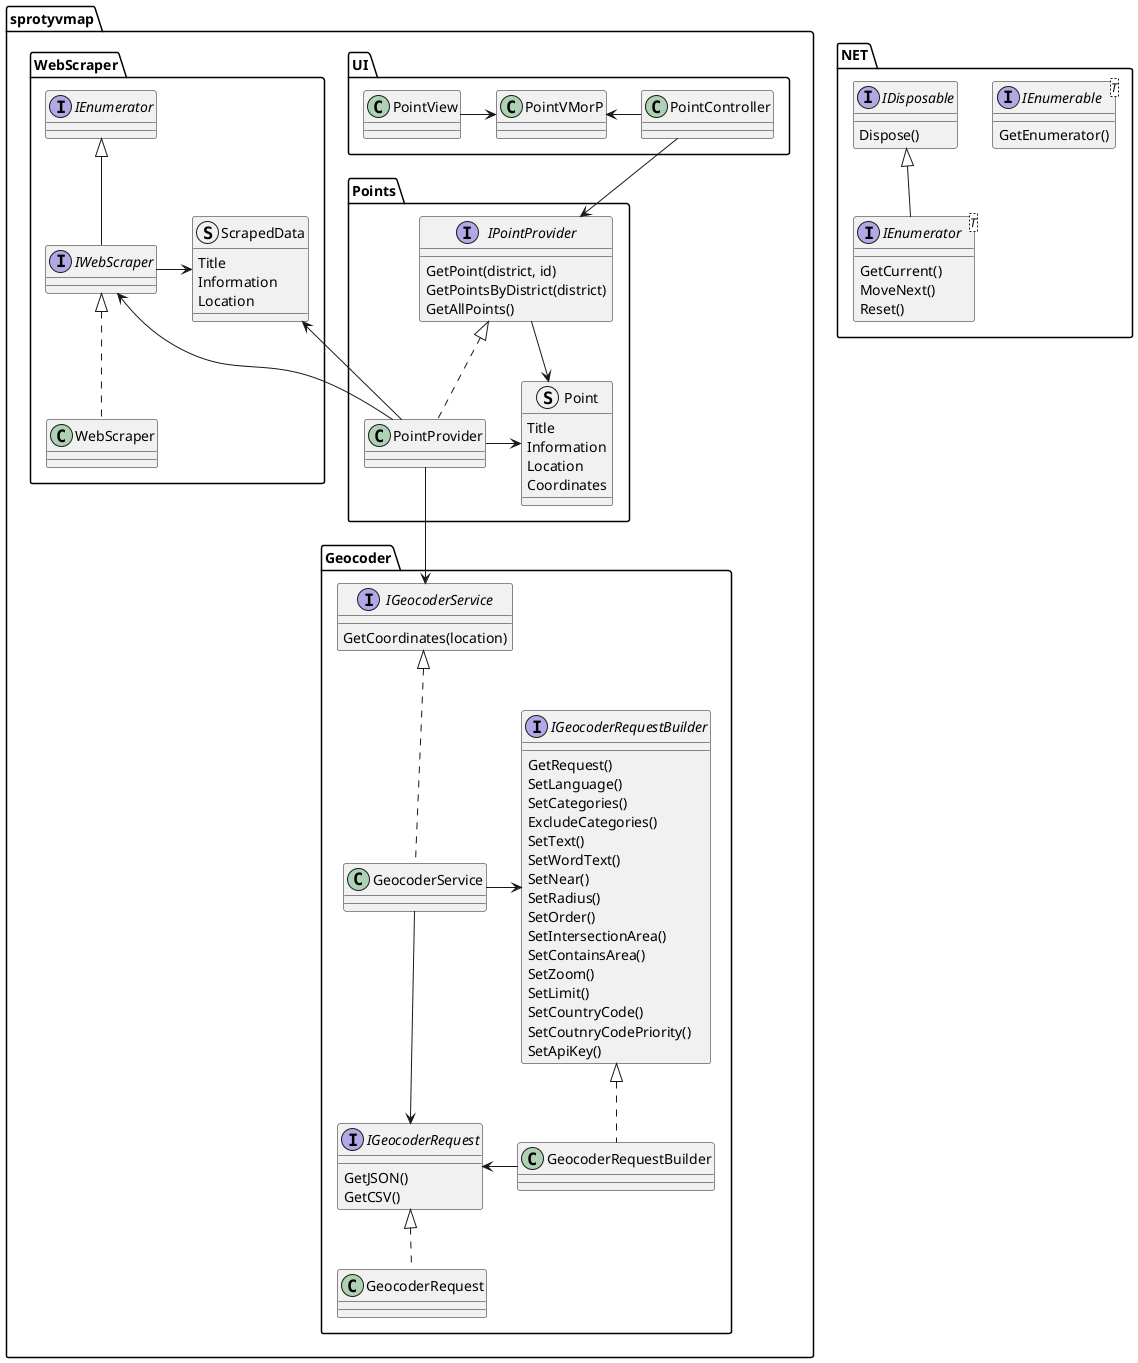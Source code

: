 @startuml sprotyvmap
package sprotyvmap.Points
{
    interface IPointProvider {
        GetPoint(district, id)
        GetPointsByDistrict(district)
        GetAllPoints()
    }
    struct Point {
        {field} Title
        Information
        Location
        Coordinates
    }
    IPointProvider -> Point
    class PointProvider implements IPointProvider
    PointProvider -> Point
}
package sprotyvmap.UI
{
    PointController --> IPointProvider
    PointVMorP <- PointController
    PointView -> PointVMorP
}
package .NET
{
    interface IEnumerable<T>
    {
        GetEnumerator()
    }
    interface IEnumerator<T> implements IDisposable
    {
        GetCurrent()
        MoveNext()
        Reset()
    }
    interface IDisposable {
        Dispose()
    }
}
package sprotyvmap.WebScraper
{
    struct ScrapedData {
        {field}Title
        Information
        Location
    }
    ScrapedData <-- PointProvider
    IWebScraper <- PointProvider
    IWebScraper -> ScrapedData
    interface IWebScraper implements IEnumerator
    class WebScraper implements IWebScraper
}

package sprotyvmap.Geocoder
{
    interface IGeocoderService{
        GetCoordinates(location)
    }
    interface IGeocoderRequestBuilder{
        GetRequest()
        SetLanguage()
        SetCategories()
        ExcludeCategories()
        SetText()
        SetWordText()
        SetNear()
        SetRadius()
        SetOrder()
        SetIntersectionArea()
        SetContainsArea()
        SetZoom()
        SetLimit()
        SetCountryCode()
        SetCoutnryCodePriority()
        SetApiKey()
    }
    interface IGeocoderRequest
    {
        GetJSON()
        GetCSV()
    }
    PointProvider -down-> IGeocoderService 
    class GeocoderService implements IGeocoderService 
    GeocoderService -> IGeocoderRequestBuilder
    GeocoderService -> IGeocoderRequest 
    class GeocoderRequestBuilder implements IGeocoderRequestBuilder
    GeocoderRequestBuilder -> IGeocoderRequest
    class GeocoderRequest implements IGeocoderRequest
}
@enduml